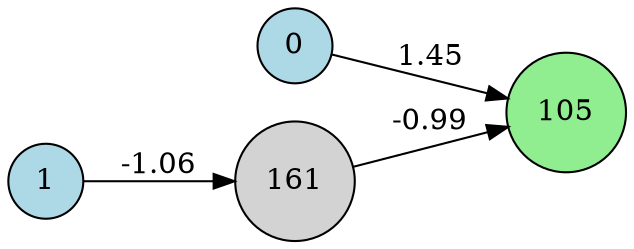 digraph neat {
  rankdir=LR;
  node [shape=circle];
  node0 [label="0", style=filled, fillcolor=lightblue];
  node1 [label="1", style=filled, fillcolor=lightblue];
  node105 [label="105", style=filled, fillcolor=lightgreen];
  node161 [label="161", style=filled, fillcolor=lightgray];
  node1 -> node161 [label="-1.06"];
  node161 -> node105 [label="-0.99"];
  node0 -> node105 [label="1.45"];
}
